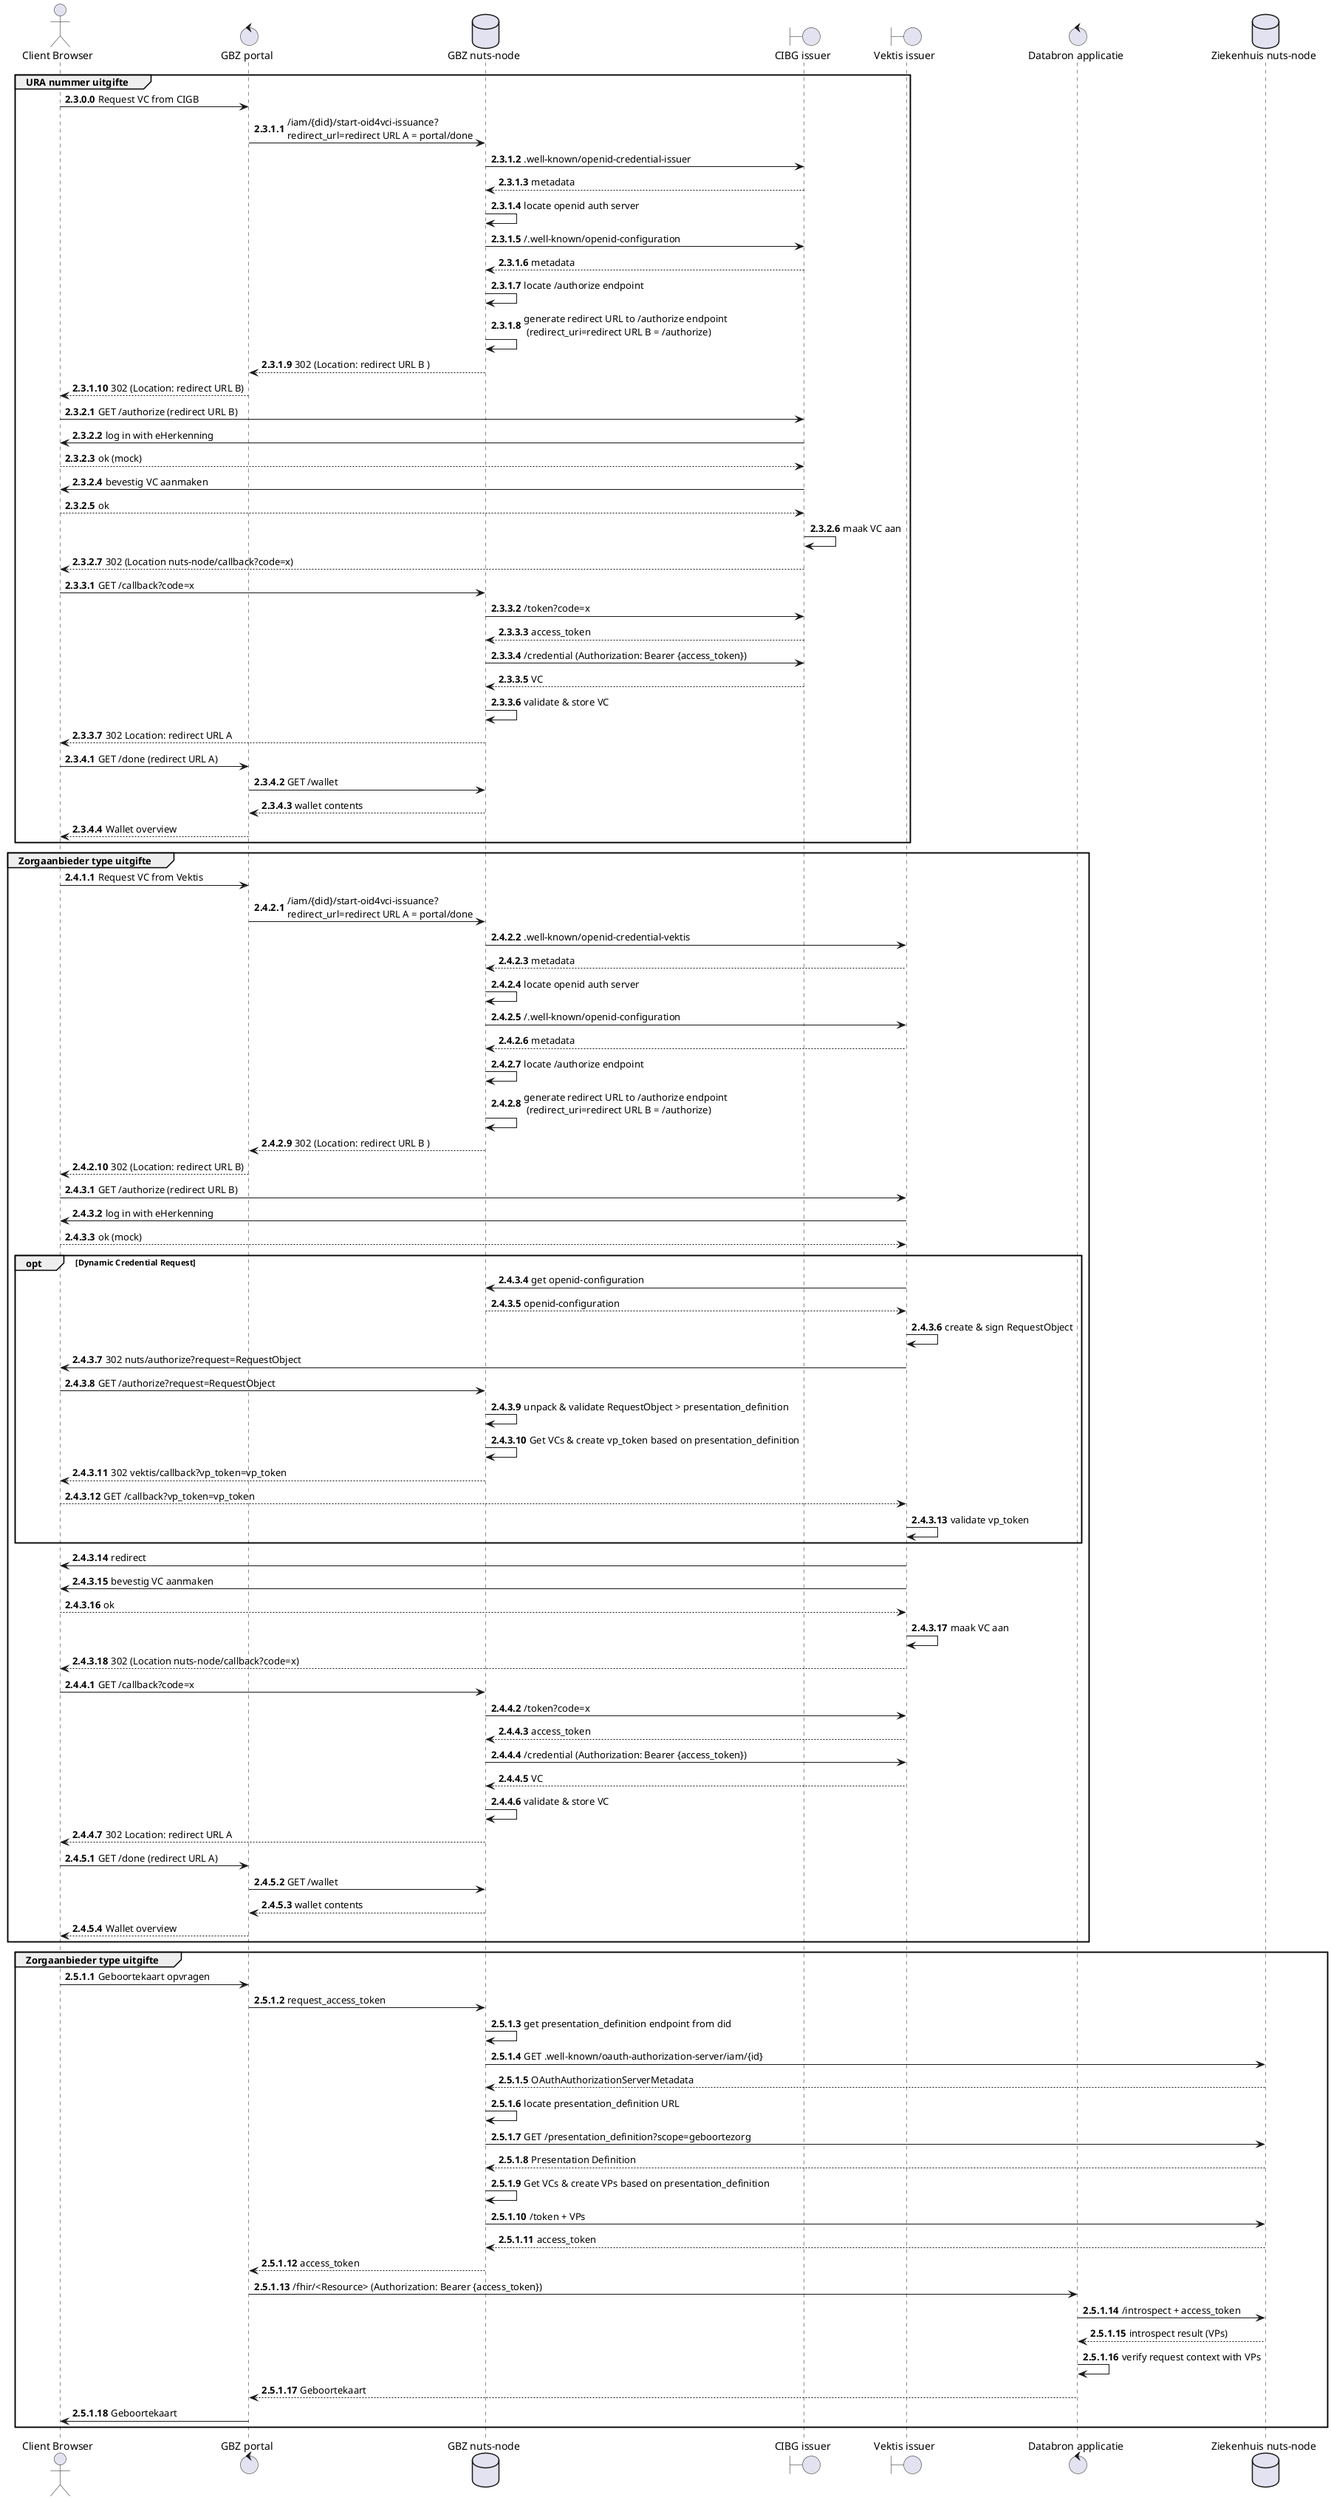 @startuml
actor "Client Browser" as browser

control "GBZ portal" as portal
database "GBZ nuts-node" as nuts

boundary "CIBG issuer" as issuer
boundary "Vektis issuer" as vektis

control "Databron applicatie" as zkh_app
database "Ziekenhuis nuts-node" as zkh_nuts


group URA nummer uitgifte

autonumber 2.3.0.0

browser -> portal : Request VC from CIGB
autonumber inc C
portal -> nuts: /iam/{did}/start-oid4vci-issuance?\nredirect_url=redirect URL A = portal/done

nuts -> issuer: .well-known/openid-credential-issuer
issuer --> nuts: metadata

nuts -> nuts: locate openid auth server

nuts -> issuer: /.well-known/openid-configuration
issuer --> nuts: metadata

nuts -> nuts: locate /authorize endpoint
nuts -> nuts: generate redirect URL to /authorize endpoint\n (redirect_uri=redirect URL B = /authorize)
nuts --> portal: 302 (Location: redirect URL B )

portal --> browser: 302 (Location: redirect URL B)
autonumber inc C
browser -> issuer: GET /authorize (redirect URL B)

issuer -> browser: log in with eHerkenning
browser --> issuer: ok (mock)

issuer -> browser: bevestig VC aanmaken
browser --> issuer: ok

issuer -> issuer: maak VC aan

issuer --> browser: 302 (Location nuts-node/callback?code=x)

autonumber inc C
browser -> nuts: GET /callback?code=x

nuts -> issuer: /token?code=x
issuer --> nuts: access_token

nuts -> issuer: /credential (Authorization: Bearer {access_token})
issuer --> nuts: VC

nuts -> nuts: validate & store VC

nuts --> browser: 302 Location: redirect URL A

autonumber inc C
browser -> portal: GET /done (redirect URL A)

portal -> nuts: GET /wallet
nuts --> portal: wallet contents

portal --> browser: Wallet overview
end

group Zorgaanbieder type uitgifte
autonumber inc B

browser -> portal : Request VC from Vektis
autonumber inc C
portal -> nuts: /iam/{did}/start-oid4vci-issuance?\nredirect_url=redirect URL A = portal/done

nuts -> vektis: .well-known/openid-credential-vektis
vektis --> nuts: metadata

nuts -> nuts: locate openid auth server

nuts -> vektis: /.well-known/openid-configuration
vektis --> nuts: metadata

nuts -> nuts: locate /authorize endpoint
nuts -> nuts: generate redirect URL to /authorize endpoint\n (redirect_uri=redirect URL B = /authorize)
nuts --> portal: 302 (Location: redirect URL B )

portal --> browser: 302 (Location: redirect URL B)
autonumber inc C
browser -> vektis: GET /authorize (redirect URL B)

vektis -> browser: log in with eHerkenning
browser --> vektis: ok (mock)

opt Dynamic Credential Request
vektis -> nuts: get openid-configuration
nuts --> vektis: openid-configuration
vektis -> vektis: create & sign RequestObject
vektis -> browser: 302 nuts/authorize?request=RequestObject
browser -> nuts: GET /authorize?request=RequestObject
nuts -> nuts: unpack & validate RequestObject > presentation_definition
nuts -> nuts: Get VCs & create vp_token based on presentation_definition
nuts --> browser: 302 vektis/callback?vp_token=vp_token
browser --> vektis: GET /callback?vp_token=vp_token
vektis -> vektis: validate vp_token
end

vektis -> browser: redirect

vektis -> browser: bevestig VC aanmaken
browser --> vektis: ok

vektis -> vektis: maak VC aan

vektis --> browser: 302 (Location nuts-node/callback?code=x)

autonumber inc C
browser -> nuts: GET /callback?code=x

nuts -> vektis: /token?code=x
vektis --> nuts: access_token

nuts -> vektis: /credential (Authorization: Bearer {access_token})
vektis --> nuts: VC

nuts -> nuts: validate & store VC

nuts --> browser: 302 Location: redirect URL A

autonumber inc C
browser -> portal: GET /done (redirect URL A)

portal -> nuts: GET /wallet
nuts --> portal: wallet contents

portal --> browser: Wallet overview

end

group Zorgaanbieder type uitgifte
autonumber inc B
browser -> portal: Geboortekaart opvragen
portal -> nuts: request_access_token
nuts -> nuts: get presentation_definition endpoint from did
nuts -> zkh_nuts: GET .well-known/oauth-authorization-server/iam/{id}
zkh_nuts --> nuts: OAuthAuthorizationServerMetadata
nuts -> nuts: locate presentation_definition URL
nuts -> zkh_nuts: GET /presentation_definition?scope=geboortezorg
zkh_nuts --> nuts: Presentation Definition
nuts -> nuts: Get VCs & create VPs based on presentation_definition
nuts -> zkh_nuts: /token + VPs
zkh_nuts --> nuts: access_token
nuts --> portal: access_token
portal -> zkh_app: /fhir/<Resource> (Authorization: Bearer {access_token})
zkh_app -> zkh_nuts: /introspect + access_token
zkh_nuts --> zkh_app: introspect result (VPs)
zkh_app -> zkh_app: verify request context with VPs
zkh_app --> portal: Geboortekaart
portal -> browser: Geboortekaart

end
@enduml
